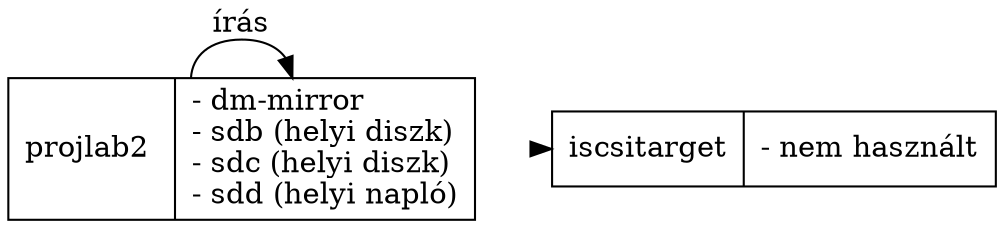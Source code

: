 digraph G {
        node [shape=record]
        m0 [label="{projlab2 \l|- dm-mirror\l- sdb (helyi diszk)\l- sdc (helyi diszk)\l- sdd (helyi napló)\l}"]
        m1 [label="{iscsitarget\l|- nem használt}"]
	rankdir=LR
        m0 -> m0 [label="írás"]
	m0 -> m1 [style="invisible"]
}
